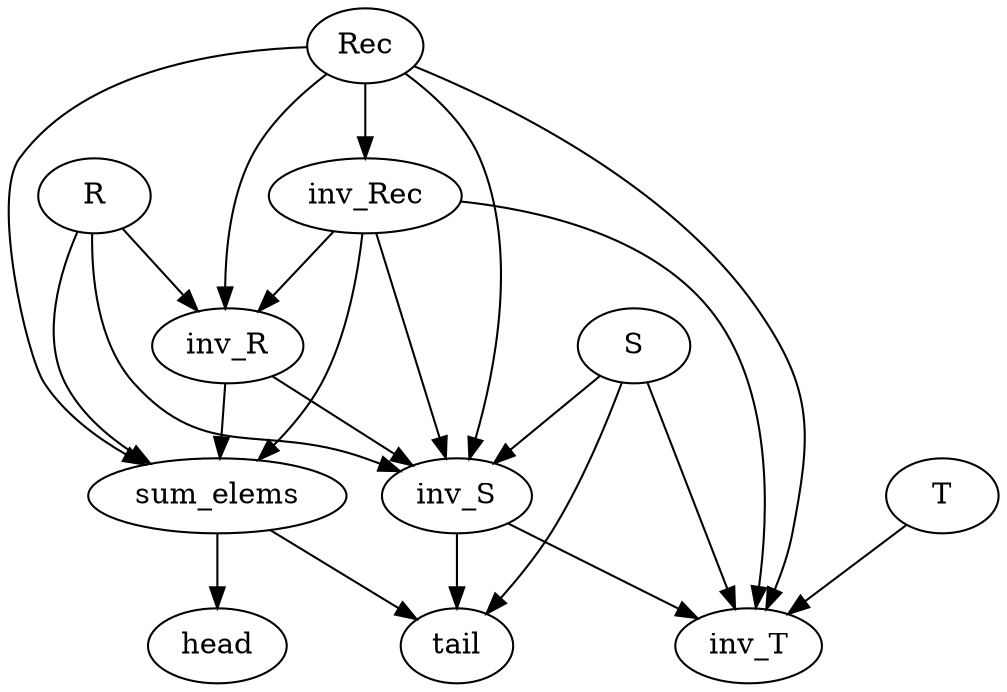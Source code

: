 digraph G {
	R -> inv_R;
	R -> inv_S;
	R -> sum_elems;
	sum_elems -> head;
	sum_elems -> tail;
	T -> inv_T;
	S -> inv_S;
	S -> inv_T;
	S -> tail;
	Rec -> inv_R;
	Rec -> inv_Rec;
	Rec -> inv_S;
	Rec -> inv_T;
	Rec -> sum_elems;
	inv_Rec -> inv_R;
	inv_Rec -> inv_S;
	inv_Rec -> inv_T;
	inv_Rec -> sum_elems;
	inv_R -> inv_S;
	inv_R -> sum_elems;
	inv_S -> inv_T;
	inv_S -> tail;
}
